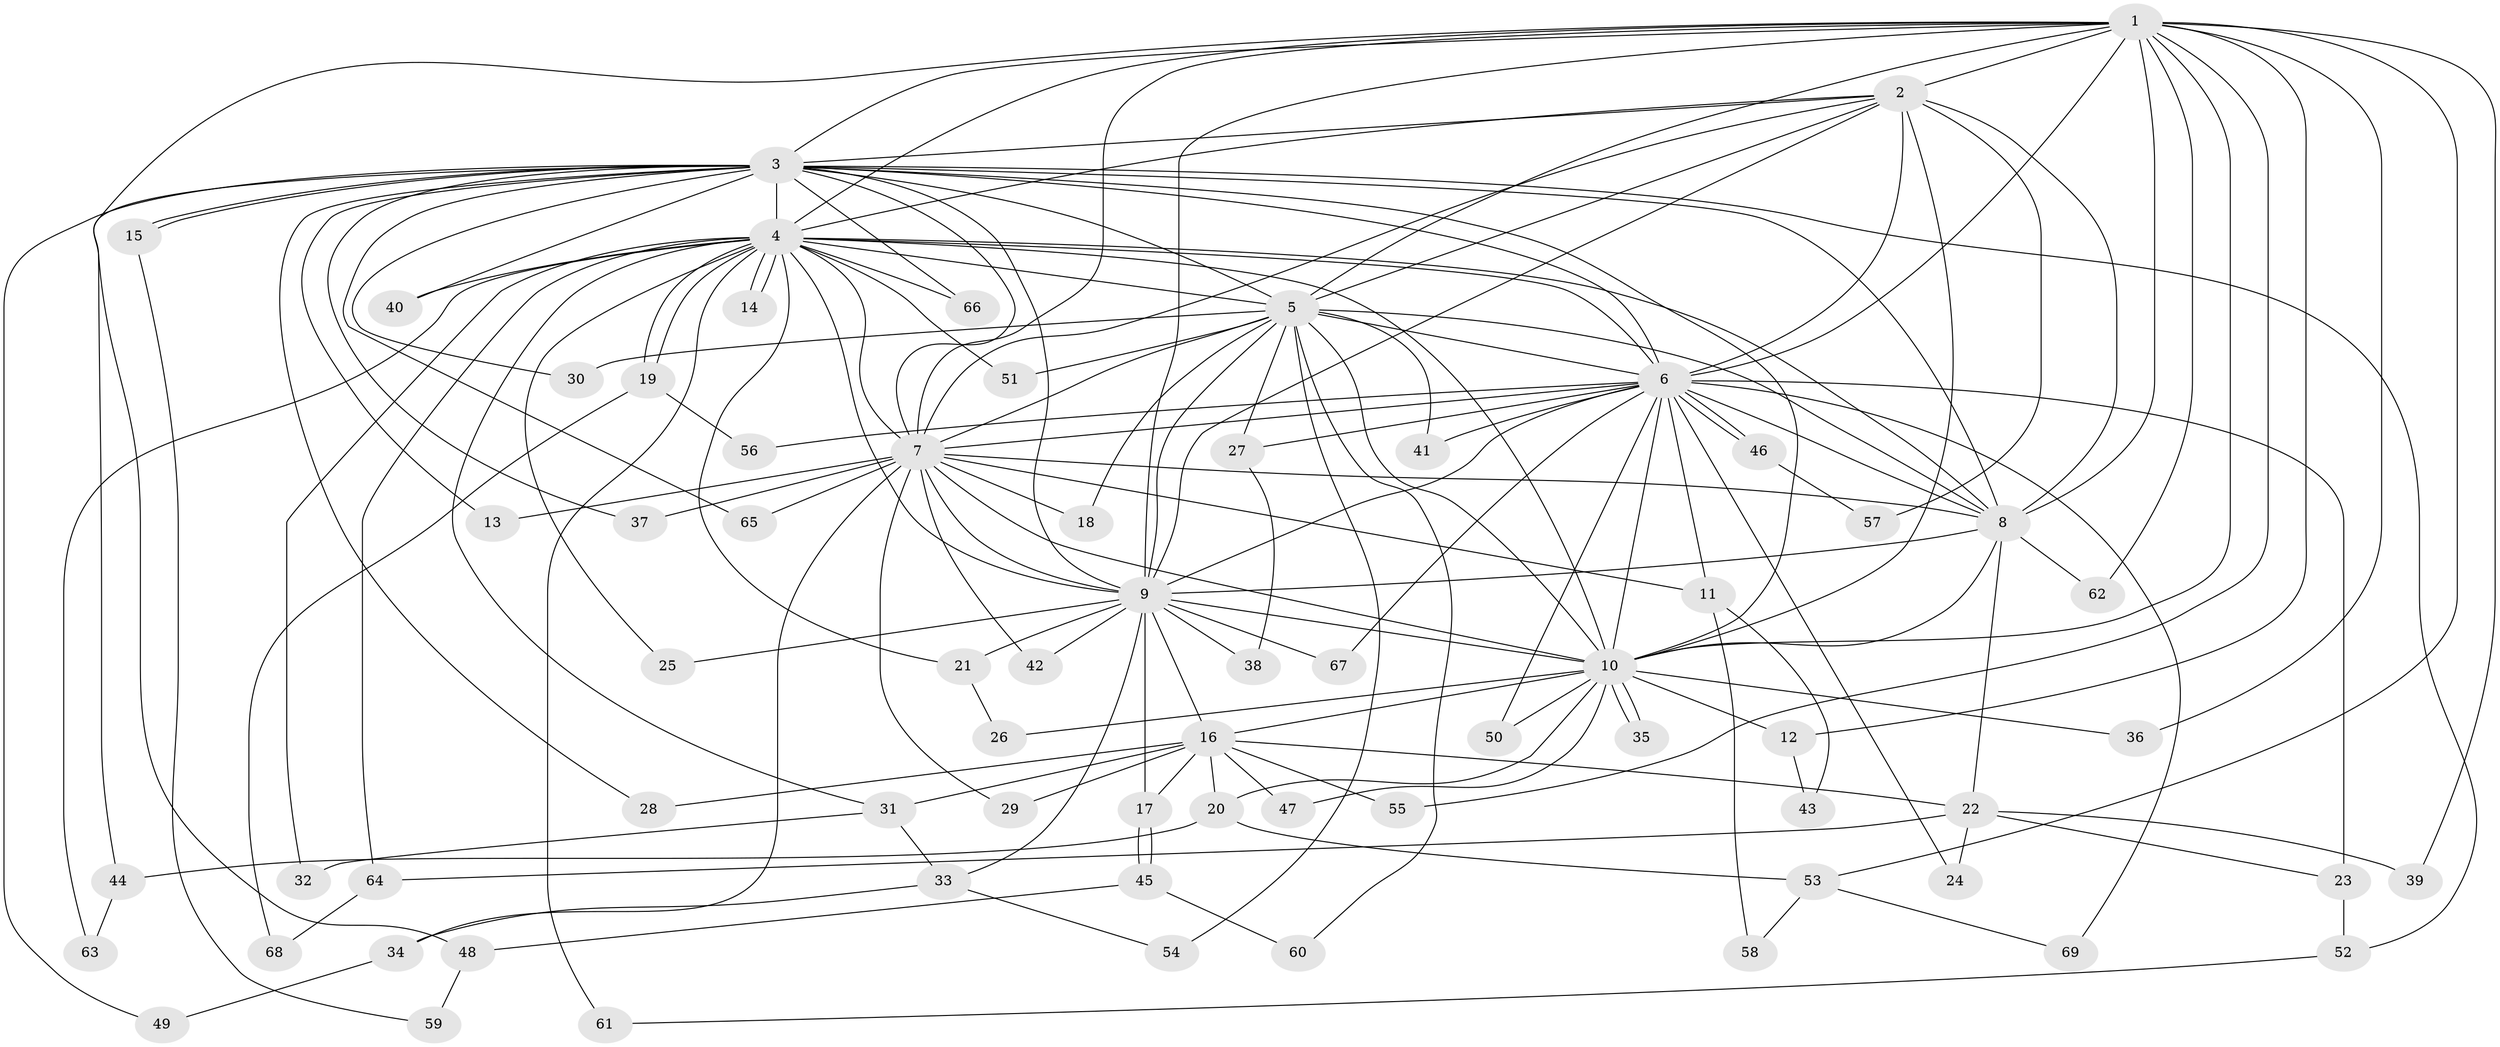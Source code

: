 // Generated by graph-tools (version 1.1) at 2025/13/03/09/25 04:13:55]
// undirected, 69 vertices, 163 edges
graph export_dot {
graph [start="1"]
  node [color=gray90,style=filled];
  1;
  2;
  3;
  4;
  5;
  6;
  7;
  8;
  9;
  10;
  11;
  12;
  13;
  14;
  15;
  16;
  17;
  18;
  19;
  20;
  21;
  22;
  23;
  24;
  25;
  26;
  27;
  28;
  29;
  30;
  31;
  32;
  33;
  34;
  35;
  36;
  37;
  38;
  39;
  40;
  41;
  42;
  43;
  44;
  45;
  46;
  47;
  48;
  49;
  50;
  51;
  52;
  53;
  54;
  55;
  56;
  57;
  58;
  59;
  60;
  61;
  62;
  63;
  64;
  65;
  66;
  67;
  68;
  69;
  1 -- 2;
  1 -- 3;
  1 -- 4;
  1 -- 5;
  1 -- 6;
  1 -- 7;
  1 -- 8;
  1 -- 9;
  1 -- 10;
  1 -- 12;
  1 -- 36;
  1 -- 39;
  1 -- 48;
  1 -- 53;
  1 -- 55;
  1 -- 62;
  2 -- 3;
  2 -- 4;
  2 -- 5;
  2 -- 6;
  2 -- 7;
  2 -- 8;
  2 -- 9;
  2 -- 10;
  2 -- 57;
  3 -- 4;
  3 -- 5;
  3 -- 6;
  3 -- 7;
  3 -- 8;
  3 -- 9;
  3 -- 10;
  3 -- 13;
  3 -- 15;
  3 -- 15;
  3 -- 28;
  3 -- 30;
  3 -- 37;
  3 -- 40;
  3 -- 44;
  3 -- 49;
  3 -- 52;
  3 -- 65;
  3 -- 66;
  4 -- 5;
  4 -- 6;
  4 -- 7;
  4 -- 8;
  4 -- 9;
  4 -- 10;
  4 -- 14;
  4 -- 14;
  4 -- 19;
  4 -- 19;
  4 -- 21;
  4 -- 25;
  4 -- 31;
  4 -- 32;
  4 -- 40;
  4 -- 51;
  4 -- 61;
  4 -- 63;
  4 -- 64;
  4 -- 66;
  5 -- 6;
  5 -- 7;
  5 -- 8;
  5 -- 9;
  5 -- 10;
  5 -- 18;
  5 -- 27;
  5 -- 30;
  5 -- 41;
  5 -- 51;
  5 -- 54;
  5 -- 60;
  6 -- 7;
  6 -- 8;
  6 -- 9;
  6 -- 10;
  6 -- 11;
  6 -- 23;
  6 -- 24;
  6 -- 27;
  6 -- 41;
  6 -- 46;
  6 -- 46;
  6 -- 50;
  6 -- 56;
  6 -- 67;
  6 -- 69;
  7 -- 8;
  7 -- 9;
  7 -- 10;
  7 -- 11;
  7 -- 13;
  7 -- 18;
  7 -- 29;
  7 -- 34;
  7 -- 37;
  7 -- 42;
  7 -- 65;
  8 -- 9;
  8 -- 10;
  8 -- 22;
  8 -- 62;
  9 -- 10;
  9 -- 16;
  9 -- 17;
  9 -- 21;
  9 -- 25;
  9 -- 33;
  9 -- 38;
  9 -- 42;
  9 -- 67;
  10 -- 12;
  10 -- 16;
  10 -- 20;
  10 -- 26;
  10 -- 35;
  10 -- 35;
  10 -- 36;
  10 -- 47;
  10 -- 50;
  11 -- 43;
  11 -- 58;
  12 -- 43;
  15 -- 59;
  16 -- 17;
  16 -- 20;
  16 -- 22;
  16 -- 28;
  16 -- 29;
  16 -- 31;
  16 -- 47;
  16 -- 55;
  17 -- 45;
  17 -- 45;
  19 -- 56;
  19 -- 68;
  20 -- 44;
  20 -- 53;
  21 -- 26;
  22 -- 23;
  22 -- 24;
  22 -- 39;
  22 -- 64;
  23 -- 52;
  27 -- 38;
  31 -- 32;
  31 -- 33;
  33 -- 34;
  33 -- 54;
  34 -- 49;
  44 -- 63;
  45 -- 48;
  45 -- 60;
  46 -- 57;
  48 -- 59;
  52 -- 61;
  53 -- 58;
  53 -- 69;
  64 -- 68;
}
